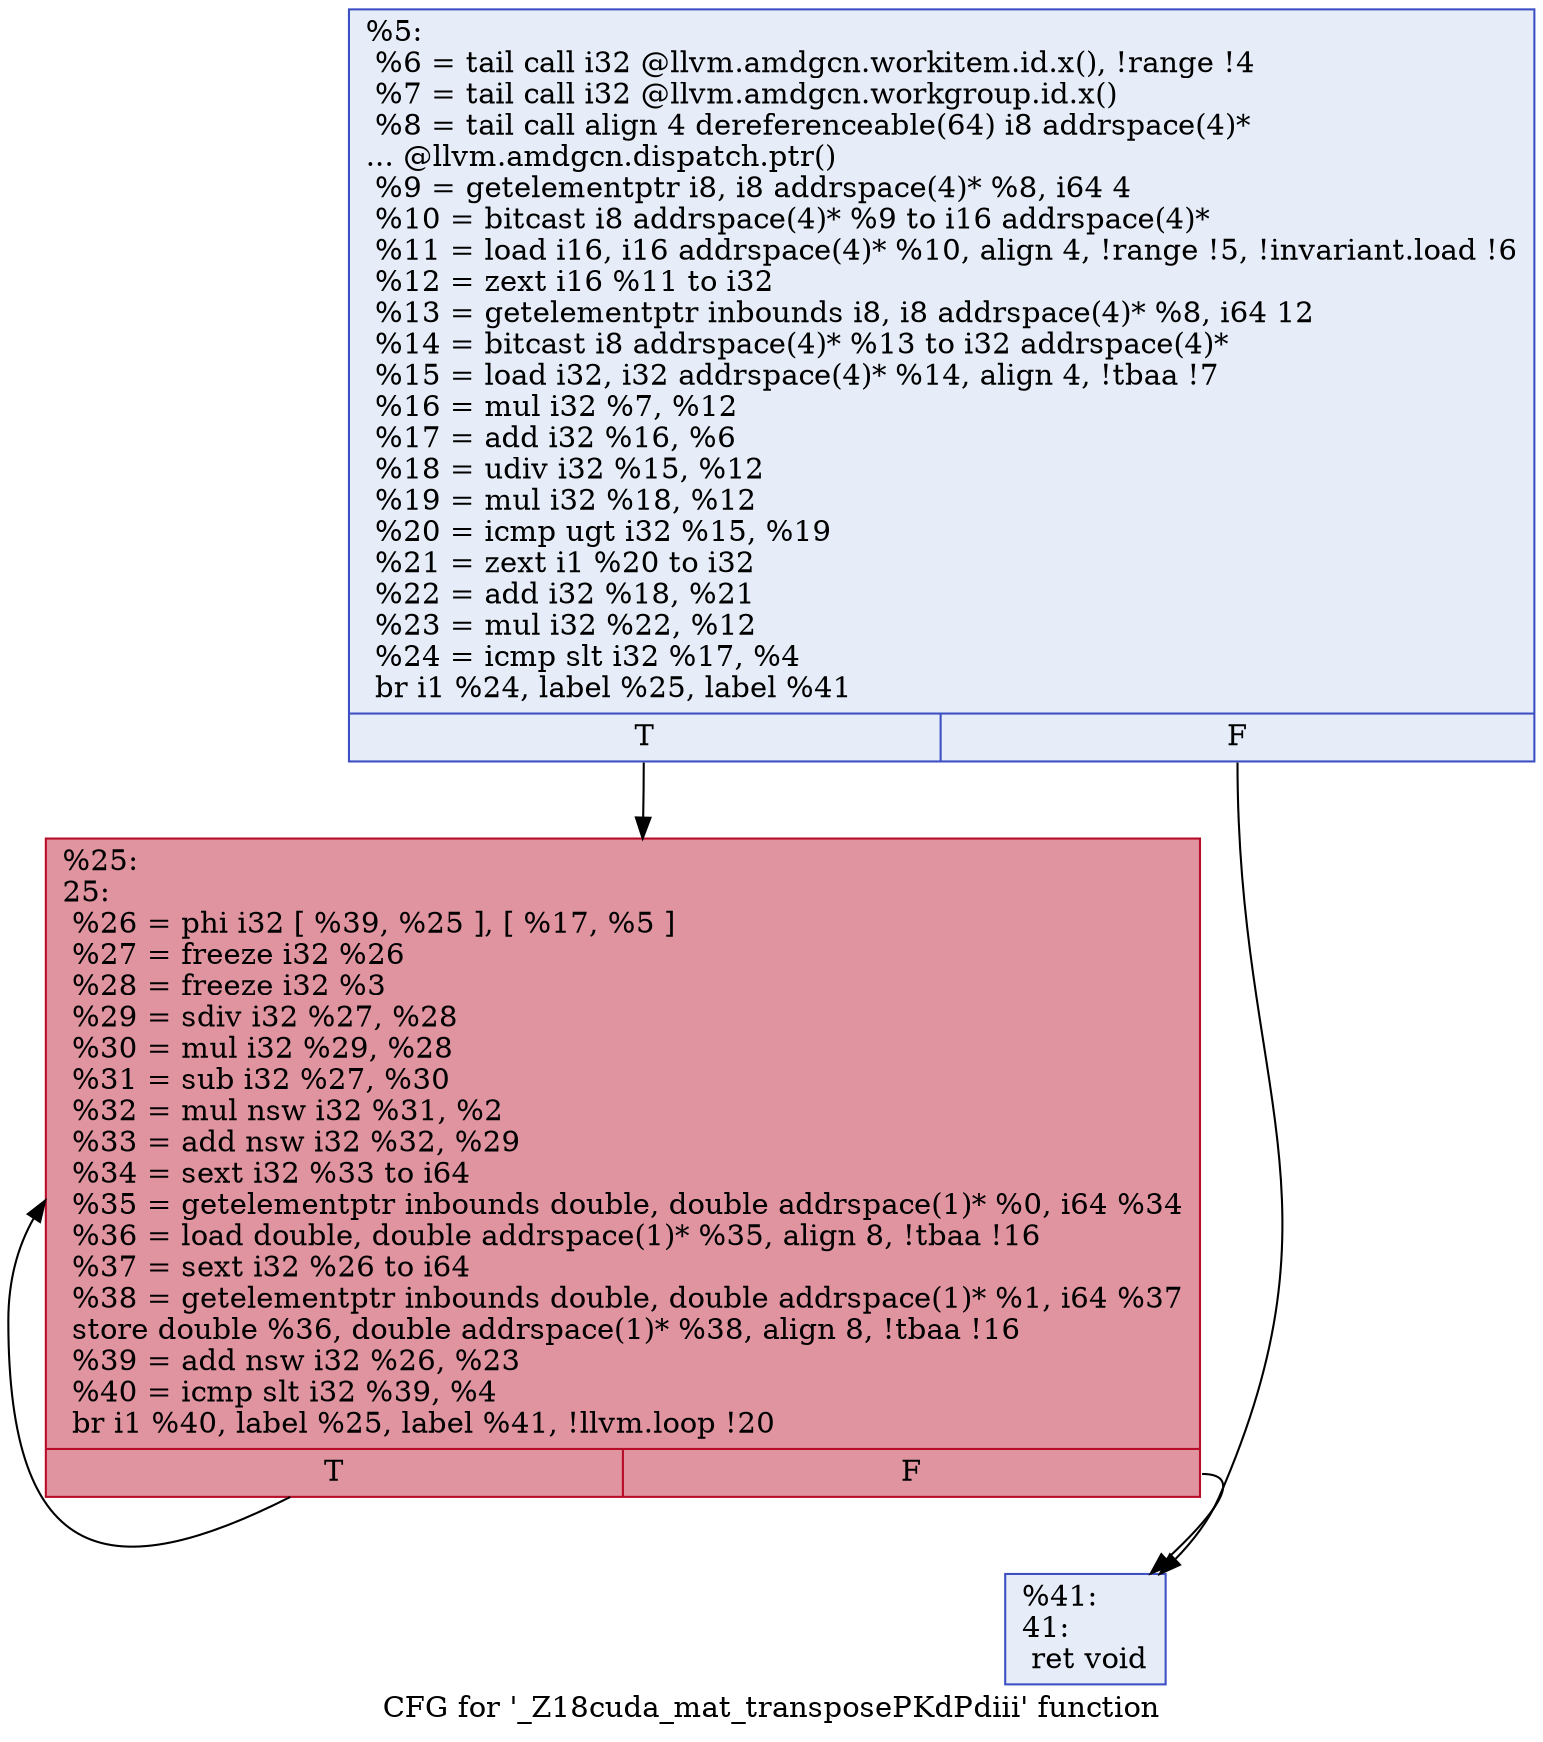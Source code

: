 digraph "CFG for '_Z18cuda_mat_transposePKdPdiii' function" {
	label="CFG for '_Z18cuda_mat_transposePKdPdiii' function";

	Node0x59df570 [shape=record,color="#3d50c3ff", style=filled, fillcolor="#c7d7f070",label="{%5:\l  %6 = tail call i32 @llvm.amdgcn.workitem.id.x(), !range !4\l  %7 = tail call i32 @llvm.amdgcn.workgroup.id.x()\l  %8 = tail call align 4 dereferenceable(64) i8 addrspace(4)*\l... @llvm.amdgcn.dispatch.ptr()\l  %9 = getelementptr i8, i8 addrspace(4)* %8, i64 4\l  %10 = bitcast i8 addrspace(4)* %9 to i16 addrspace(4)*\l  %11 = load i16, i16 addrspace(4)* %10, align 4, !range !5, !invariant.load !6\l  %12 = zext i16 %11 to i32\l  %13 = getelementptr inbounds i8, i8 addrspace(4)* %8, i64 12\l  %14 = bitcast i8 addrspace(4)* %13 to i32 addrspace(4)*\l  %15 = load i32, i32 addrspace(4)* %14, align 4, !tbaa !7\l  %16 = mul i32 %7, %12\l  %17 = add i32 %16, %6\l  %18 = udiv i32 %15, %12\l  %19 = mul i32 %18, %12\l  %20 = icmp ugt i32 %15, %19\l  %21 = zext i1 %20 to i32\l  %22 = add i32 %18, %21\l  %23 = mul i32 %22, %12\l  %24 = icmp slt i32 %17, %4\l  br i1 %24, label %25, label %41\l|{<s0>T|<s1>F}}"];
	Node0x59df570:s0 -> Node0x59e1af0;
	Node0x59df570:s1 -> Node0x59e1b80;
	Node0x59e1af0 [shape=record,color="#b70d28ff", style=filled, fillcolor="#b70d2870",label="{%25:\l25:                                               \l  %26 = phi i32 [ %39, %25 ], [ %17, %5 ]\l  %27 = freeze i32 %26\l  %28 = freeze i32 %3\l  %29 = sdiv i32 %27, %28\l  %30 = mul i32 %29, %28\l  %31 = sub i32 %27, %30\l  %32 = mul nsw i32 %31, %2\l  %33 = add nsw i32 %32, %29\l  %34 = sext i32 %33 to i64\l  %35 = getelementptr inbounds double, double addrspace(1)* %0, i64 %34\l  %36 = load double, double addrspace(1)* %35, align 8, !tbaa !16\l  %37 = sext i32 %26 to i64\l  %38 = getelementptr inbounds double, double addrspace(1)* %1, i64 %37\l  store double %36, double addrspace(1)* %38, align 8, !tbaa !16\l  %39 = add nsw i32 %26, %23\l  %40 = icmp slt i32 %39, %4\l  br i1 %40, label %25, label %41, !llvm.loop !20\l|{<s0>T|<s1>F}}"];
	Node0x59e1af0:s0 -> Node0x59e1af0;
	Node0x59e1af0:s1 -> Node0x59e1b80;
	Node0x59e1b80 [shape=record,color="#3d50c3ff", style=filled, fillcolor="#c7d7f070",label="{%41:\l41:                                               \l  ret void\l}"];
}
